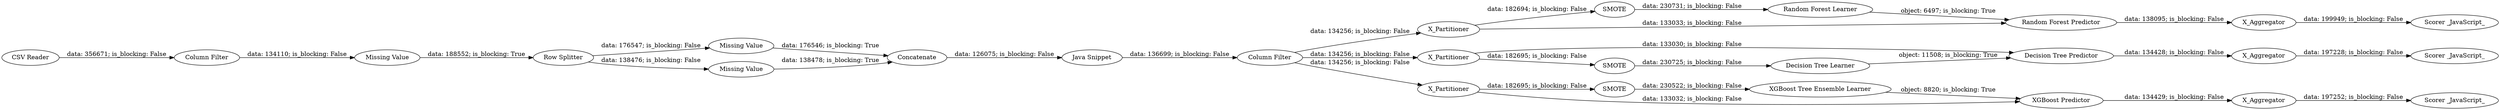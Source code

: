 digraph {
	"-6273719705818017806_318" [label=SMOTE]
	"-6850423071803231679_135" [label=Concatenate]
	"-6850423071803231679_133" [label="Missing Value"]
	"-6273719705818017806_313" [label="Random Forest Learner"]
	"-6273719705818017806_293" [label="Scorer _JavaScript_"]
	"-6273719705818017806_322" [label=SMOTE]
	"-6273719705818017806_317" [label=X_Partitioner]
	"-6273719705818017806_320" [label="XGBoost Predictor"]
	"-6273719705818017806_288" [label=X_Aggregator]
	"-6850423071803231679_134" [label="Missing Value"]
	"-6273719705818017806_286" [label="Decision Tree Learner"]
	"-6273719705818017806_314" [label="Random Forest Predictor"]
	"-859659842567879522_278" [label="Missing Value"]
	"-6273719705818017806_323" [label=X_Aggregator]
	"-859659842567879522_292" [label="Column Filter"]
	"-859659842567879522_295" [label="CSV Reader"]
	"-859659842567879522_275" [label="Column Filter"]
	"-6273719705818017806_284" [label=X_Partitioner]
	"-6273719705818017806_287" [label="Decision Tree Predictor"]
	"-6273719705818017806_319" [label="XGBoost Tree Ensemble Learner"]
	"-6273719705818017806_316" [label="Scorer _JavaScript_"]
	"-6273719705818017806_315" [label=X_Aggregator]
	"-6850423071803231679_132" [label="Row Splitter"]
	"-6273719705818017806_321" [label=X_Partitioner]
	"-6273719705818017806_285" [label=SMOTE]
	"-859659842567879522_281" [label="Java Snippet"]
	"-6273719705818017806_324" [label="Scorer _JavaScript_"]
	"-6273719705818017806_314" -> "-6273719705818017806_315" [label="data: 138095; is_blocking: False"]
	"-6850423071803231679_135" -> "-859659842567879522_281" [label="data: 126075; is_blocking: False"]
	"-859659842567879522_281" -> "-859659842567879522_292" [label="data: 136699; is_blocking: False"]
	"-859659842567879522_278" -> "-6850423071803231679_132" [label="data: 188552; is_blocking: True"]
	"-6273719705818017806_317" -> "-6273719705818017806_318" [label="data: 182694; is_blocking: False"]
	"-6273719705818017806_285" -> "-6273719705818017806_286" [label="data: 230725; is_blocking: False"]
	"-6850423071803231679_134" -> "-6850423071803231679_135" [label="data: 138478; is_blocking: True"]
	"-859659842567879522_292" -> "-6273719705818017806_284" [label="data: 134256; is_blocking: False"]
	"-6273719705818017806_313" -> "-6273719705818017806_314" [label="object: 6497; is_blocking: True"]
	"-6273719705818017806_319" -> "-6273719705818017806_320" [label="object: 8820; is_blocking: True"]
	"-859659842567879522_295" -> "-859659842567879522_275" [label="data: 356671; is_blocking: False"]
	"-6273719705818017806_321" -> "-6273719705818017806_320" [label="data: 133032; is_blocking: False"]
	"-6273719705818017806_323" -> "-6273719705818017806_324" [label="data: 197252; is_blocking: False"]
	"-6850423071803231679_132" -> "-6850423071803231679_133" [label="data: 176547; is_blocking: False"]
	"-6850423071803231679_133" -> "-6850423071803231679_135" [label="data: 176546; is_blocking: True"]
	"-6273719705818017806_286" -> "-6273719705818017806_287" [label="object: 11508; is_blocking: True"]
	"-6273719705818017806_288" -> "-6273719705818017806_293" [label="data: 197228; is_blocking: False"]
	"-859659842567879522_292" -> "-6273719705818017806_321" [label="data: 134256; is_blocking: False"]
	"-6273719705818017806_287" -> "-6273719705818017806_288" [label="data: 134428; is_blocking: False"]
	"-6850423071803231679_132" -> "-6850423071803231679_134" [label="data: 138476; is_blocking: False"]
	"-6273719705818017806_284" -> "-6273719705818017806_287" [label="data: 133030; is_blocking: False"]
	"-6273719705818017806_322" -> "-6273719705818017806_319" [label="data: 230522; is_blocking: False"]
	"-859659842567879522_292" -> "-6273719705818017806_317" [label="data: 134256; is_blocking: False"]
	"-6273719705818017806_315" -> "-6273719705818017806_316" [label="data: 199949; is_blocking: False"]
	"-859659842567879522_275" -> "-859659842567879522_278" [label="data: 134110; is_blocking: False"]
	"-6273719705818017806_320" -> "-6273719705818017806_323" [label="data: 134429; is_blocking: False"]
	"-6273719705818017806_284" -> "-6273719705818017806_285" [label="data: 182695; is_blocking: False"]
	"-6273719705818017806_321" -> "-6273719705818017806_322" [label="data: 182695; is_blocking: False"]
	"-6273719705818017806_317" -> "-6273719705818017806_314" [label="data: 133033; is_blocking: False"]
	"-6273719705818017806_318" -> "-6273719705818017806_313" [label="data: 230731; is_blocking: False"]
	rankdir=LR
}
